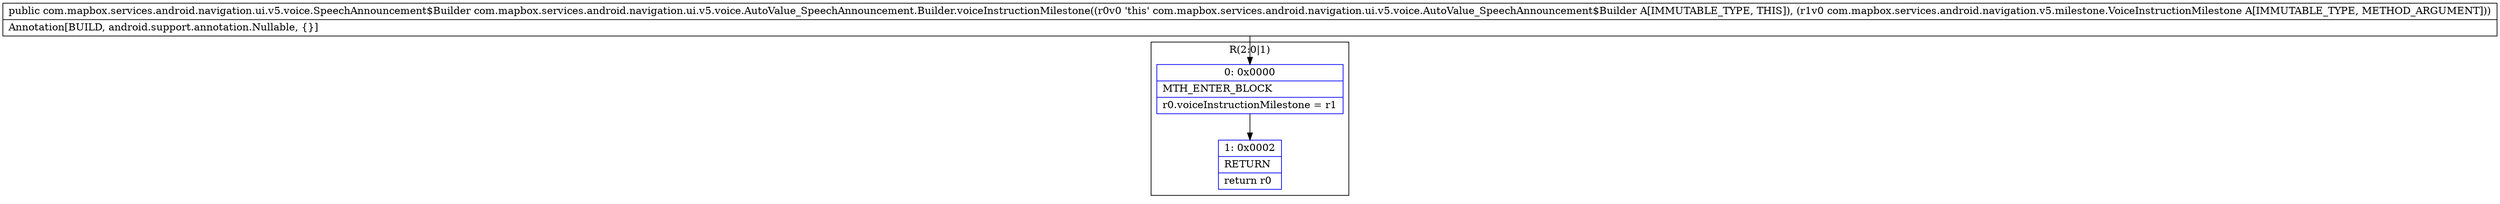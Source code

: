 digraph "CFG forcom.mapbox.services.android.navigation.ui.v5.voice.AutoValue_SpeechAnnouncement.Builder.voiceInstructionMilestone(Lcom\/mapbox\/services\/android\/navigation\/v5\/milestone\/VoiceInstructionMilestone;)Lcom\/mapbox\/services\/android\/navigation\/ui\/v5\/voice\/SpeechAnnouncement$Builder;" {
subgraph cluster_Region_17261298 {
label = "R(2:0|1)";
node [shape=record,color=blue];
Node_0 [shape=record,label="{0\:\ 0x0000|MTH_ENTER_BLOCK\l|r0.voiceInstructionMilestone = r1\l}"];
Node_1 [shape=record,label="{1\:\ 0x0002|RETURN\l|return r0\l}"];
}
MethodNode[shape=record,label="{public com.mapbox.services.android.navigation.ui.v5.voice.SpeechAnnouncement$Builder com.mapbox.services.android.navigation.ui.v5.voice.AutoValue_SpeechAnnouncement.Builder.voiceInstructionMilestone((r0v0 'this' com.mapbox.services.android.navigation.ui.v5.voice.AutoValue_SpeechAnnouncement$Builder A[IMMUTABLE_TYPE, THIS]), (r1v0 com.mapbox.services.android.navigation.v5.milestone.VoiceInstructionMilestone A[IMMUTABLE_TYPE, METHOD_ARGUMENT]))  | Annotation[BUILD, android.support.annotation.Nullable, \{\}]\l}"];
MethodNode -> Node_0;
Node_0 -> Node_1;
}

